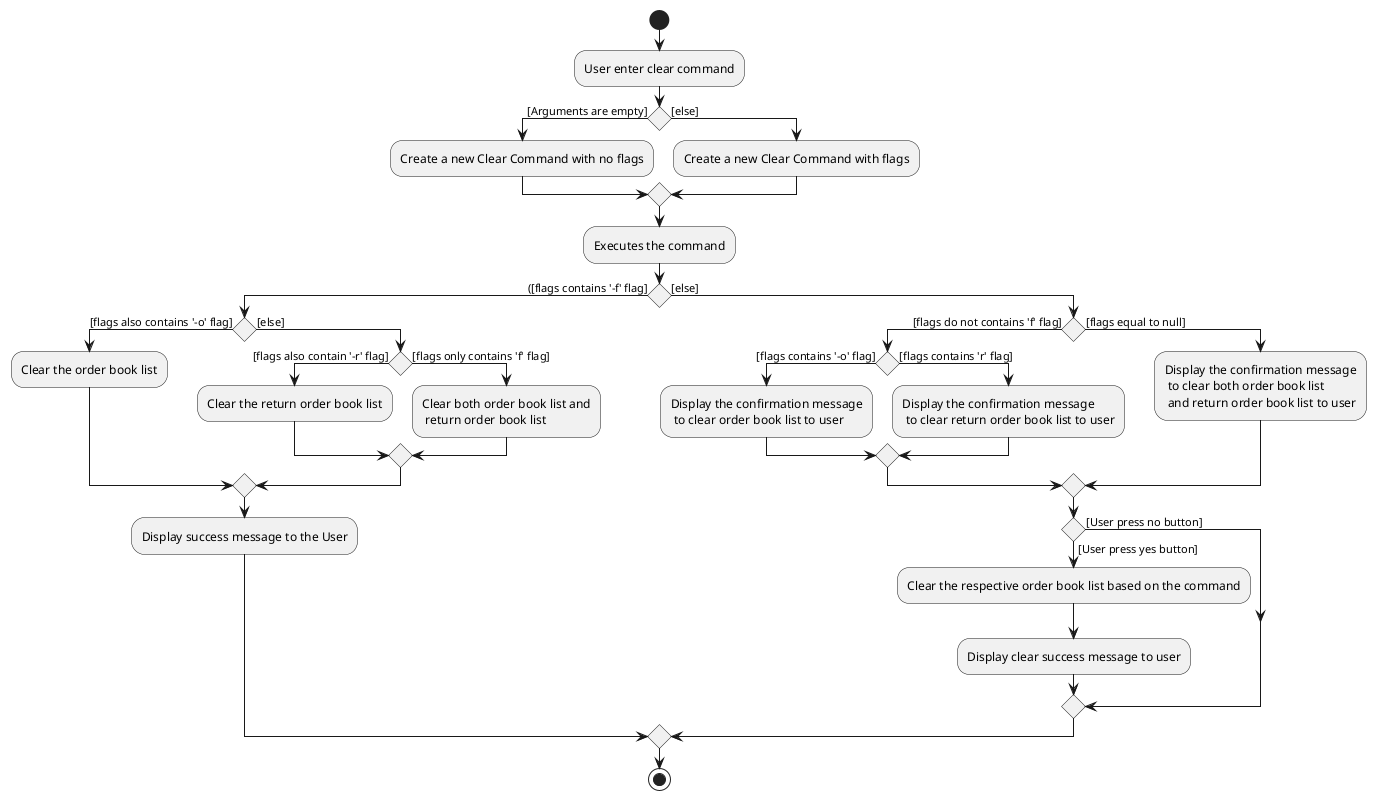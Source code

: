 @startuml

start
:User enter clear command;
if () then ([Arguments are empty])
    :Create a new Clear Command with no flags;
else ([else])
    :Create a new Clear Command with flags;
endif
:Executes the command;

if () then (([flags contains '-f' flag])
    if () then ([flags also contains '-o' flag])
    :Clear the order book list;
    else ([else])
        if() then ([flags also contain '-r' flag])
        :Clear the return order book list;
        else ([flags only contains 'f' flag])
        :Clear both order book list and
         return order book list;
        endif
    endif
    :Display success message to the User;

else ([else])
    if() then([flags do not contains 'f' flag])
        if () then ([flags contains '-o' flag])
            :Display the confirmation message
             to clear order book list to user;
        else ([flags contains 'r' flag])
            :Display the confirmation message
             to clear return order book list to user;
        endif
    else ([flags equal to null])
    :Display the confirmation message
     to clear both order book list
     and return order book list to user;
    endif
    if () then ([User press yes button])
        :Clear the respective order book list based on the command;
        :Display clear success message to user;
    else ([User press no button])
    endif
endif
stop
@enduml

